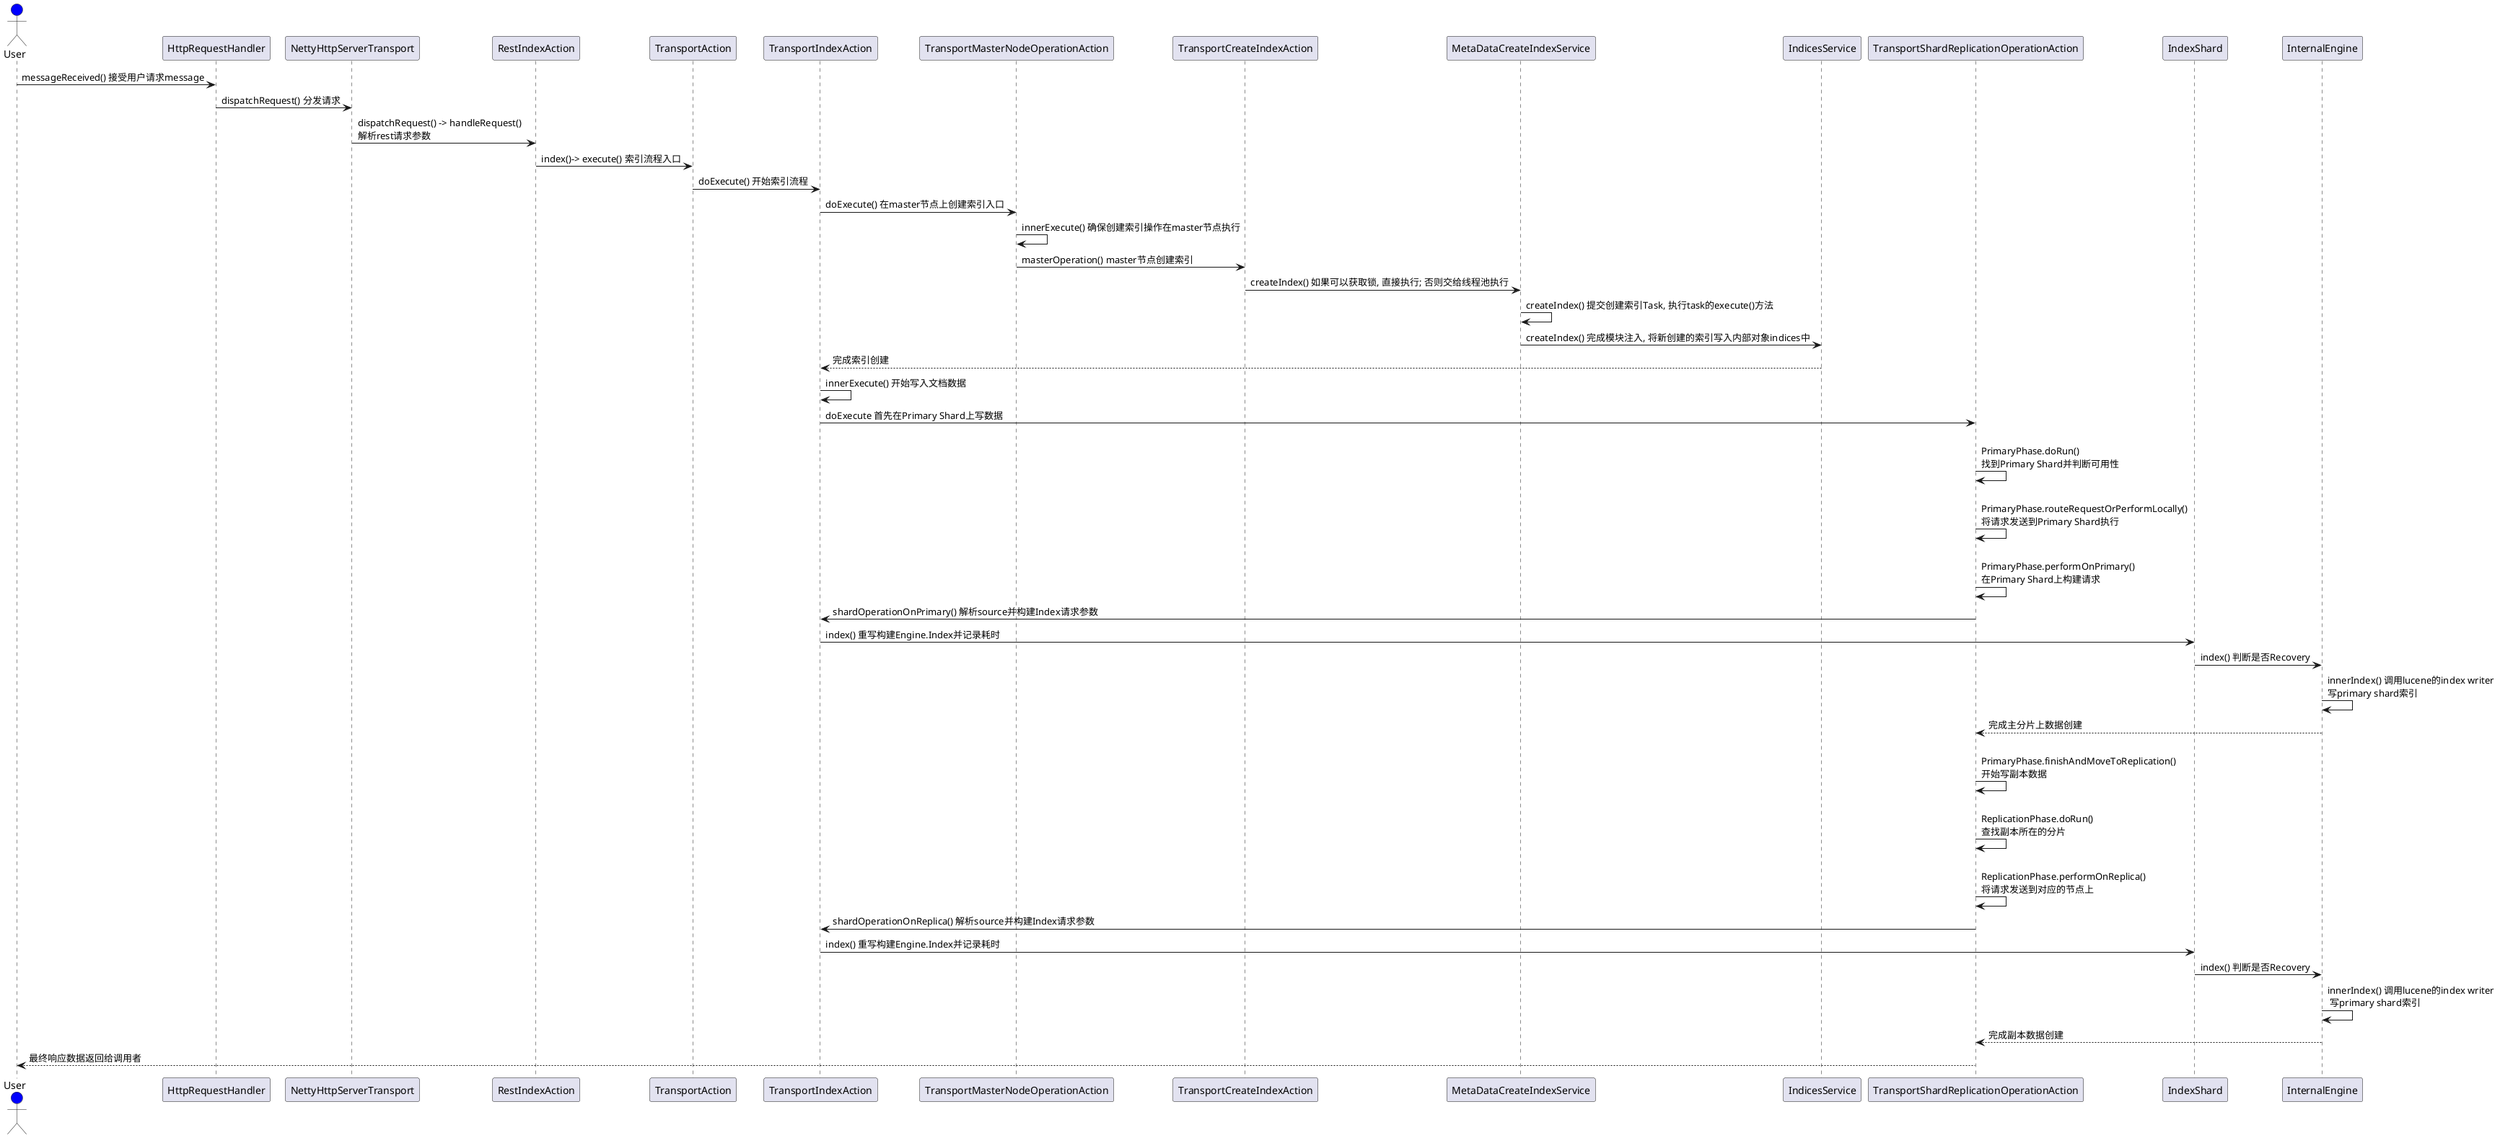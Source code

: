 @startuml
' TransportAction

actor User #blue

User -> HttpRequestHandler: messageReceived() 接受用户请求message

HttpRequestHandler -> NettyHttpServerTransport: dispatchRequest() 分发请求

NettyHttpServerTransport -> RestIndexAction: dispatchRequest() -> handleRequest() \n解析rest请求参数

RestIndexAction -> TransportAction: index()-> execute() 索引流程入口

TransportAction -> TransportIndexAction: doExecute() 开始索引流程

TransportIndexAction -> TransportMasterNodeOperationAction: doExecute() 在master节点上创建索引入口

TransportMasterNodeOperationAction -> TransportMasterNodeOperationAction: innerExecute() 确保创建索引操作在master节点执行

TransportMasterNodeOperationAction -> TransportCreateIndexAction: masterOperation() master节点创建索引

TransportCreateIndexAction -> MetaDataCreateIndexService: createIndex() 如果可以获取锁, 直接执行; 否则交给线程池执行

MetaDataCreateIndexService -> MetaDataCreateIndexService: createIndex() 提交创建索引Task, 执行task的execute()方法

MetaDataCreateIndexService -> IndicesService: createIndex() 完成模块注入, 将新创建的索引写入内部对象indices中

IndicesService --> TransportIndexAction: 完成索引创建

TransportIndexAction -> TransportIndexAction: innerExecute() 开始写入文档数据

TransportIndexAction -> TransportShardReplicationOperationAction: doExecute 首先在Primary Shard上写数据

TransportShardReplicationOperationAction -> TransportShardReplicationOperationAction: \nPrimaryPhase.doRun() \n找到Primary Shard并判断可用性

TransportShardReplicationOperationAction -> TransportShardReplicationOperationAction: \nPrimaryPhase.routeRequestOrPerformLocally() \n将请求发送到Primary Shard执行

TransportShardReplicationOperationAction -> TransportShardReplicationOperationAction: \nPrimaryPhase.performOnPrimary() \n在Primary Shard上构建请求

TransportShardReplicationOperationAction -> TransportIndexAction: shardOperationOnPrimary() 解析source并构建Index请求参数

TransportIndexAction -> IndexShard: index() 重写构建Engine.Index并记录耗时

IndexShard -> InternalEngine: index() 判断是否Recovery

InternalEngine -> InternalEngine: innerIndex() 调用lucene的index writer \n写primary shard索引

InternalEngine --> TransportShardReplicationOperationAction: 完成主分片上数据创建

TransportShardReplicationOperationAction -> TransportShardReplicationOperationAction: \nPrimaryPhase.finishAndMoveToReplication() \n开始写副本数据

TransportShardReplicationOperationAction -> TransportShardReplicationOperationAction: \nReplicationPhase.doRun() \n查找副本所在的分片

TransportShardReplicationOperationAction -> TransportShardReplicationOperationAction: \nReplicationPhase.performOnReplica() \n将请求发送到对应的节点上

TransportShardReplicationOperationAction -> TransportIndexAction: shardOperationOnReplica() 解析source并构建Index请求参数

TransportIndexAction -> IndexShard: index() 重写构建Engine.Index并记录耗时

IndexShard -> InternalEngine: index() 判断是否Recovery

InternalEngine -> InternalEngine: innerIndex() 调用lucene的index writer \n 写primary shard索引

InternalEngine --> TransportShardReplicationOperationAction: 完成副本数据创建

TransportShardReplicationOperationAction --> User: 最终响应数据返回给调用者


@enduml


